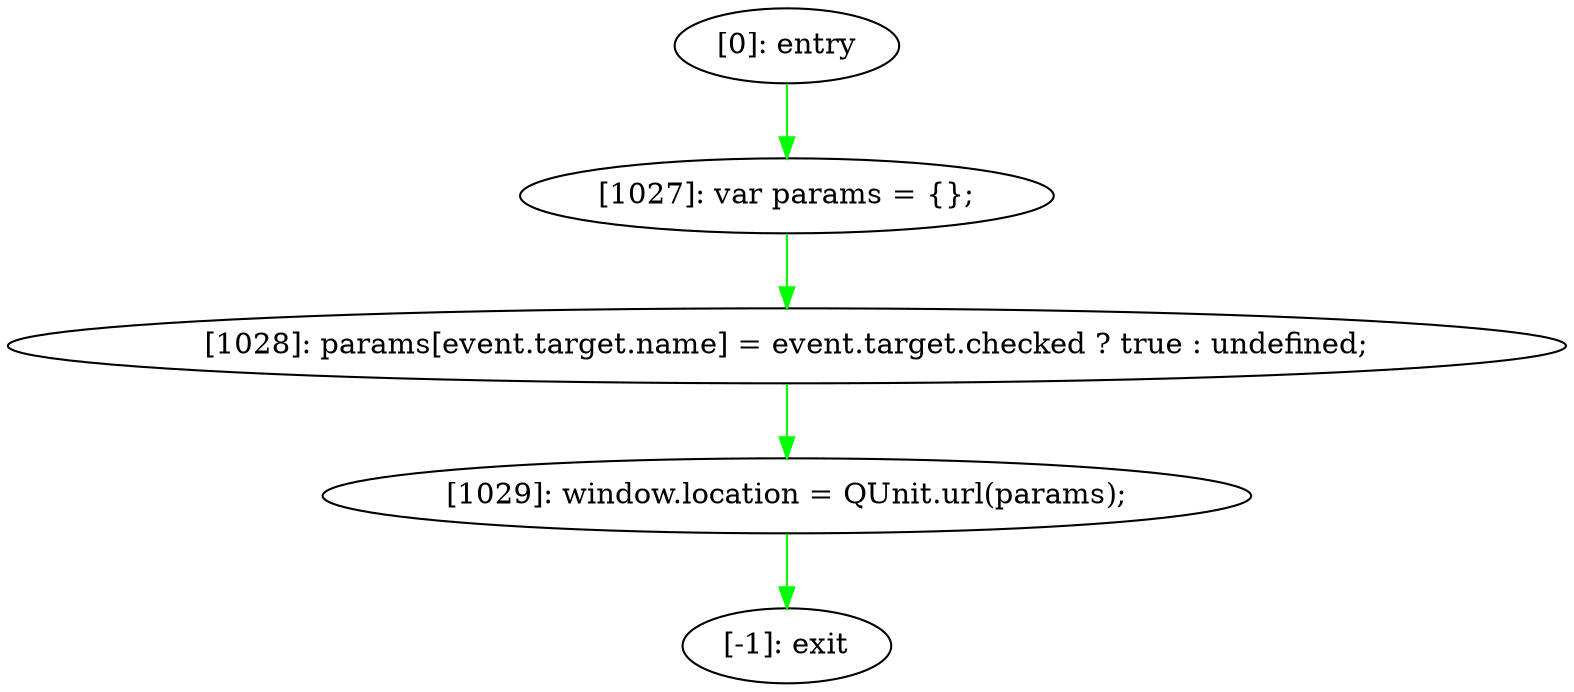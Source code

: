 digraph {
"0" [label="[1028]: params[event.target.name] = event.target.checked ? true : undefined;\n"] 
"1" [label="[-1]: exit"] 
"2" [label="[0]: entry"] 
"3" [label="[1029]: window.location = QUnit.url(params);\n"] 
"4" [label="[1027]: var params = {};\n"] 
"0" -> "3" [label="" color="green"] 
"2" -> "4" [label="" color="green"] 
"3" -> "1" [label="" color="green"] 
"4" -> "0" [label="" color="green"] 
}
